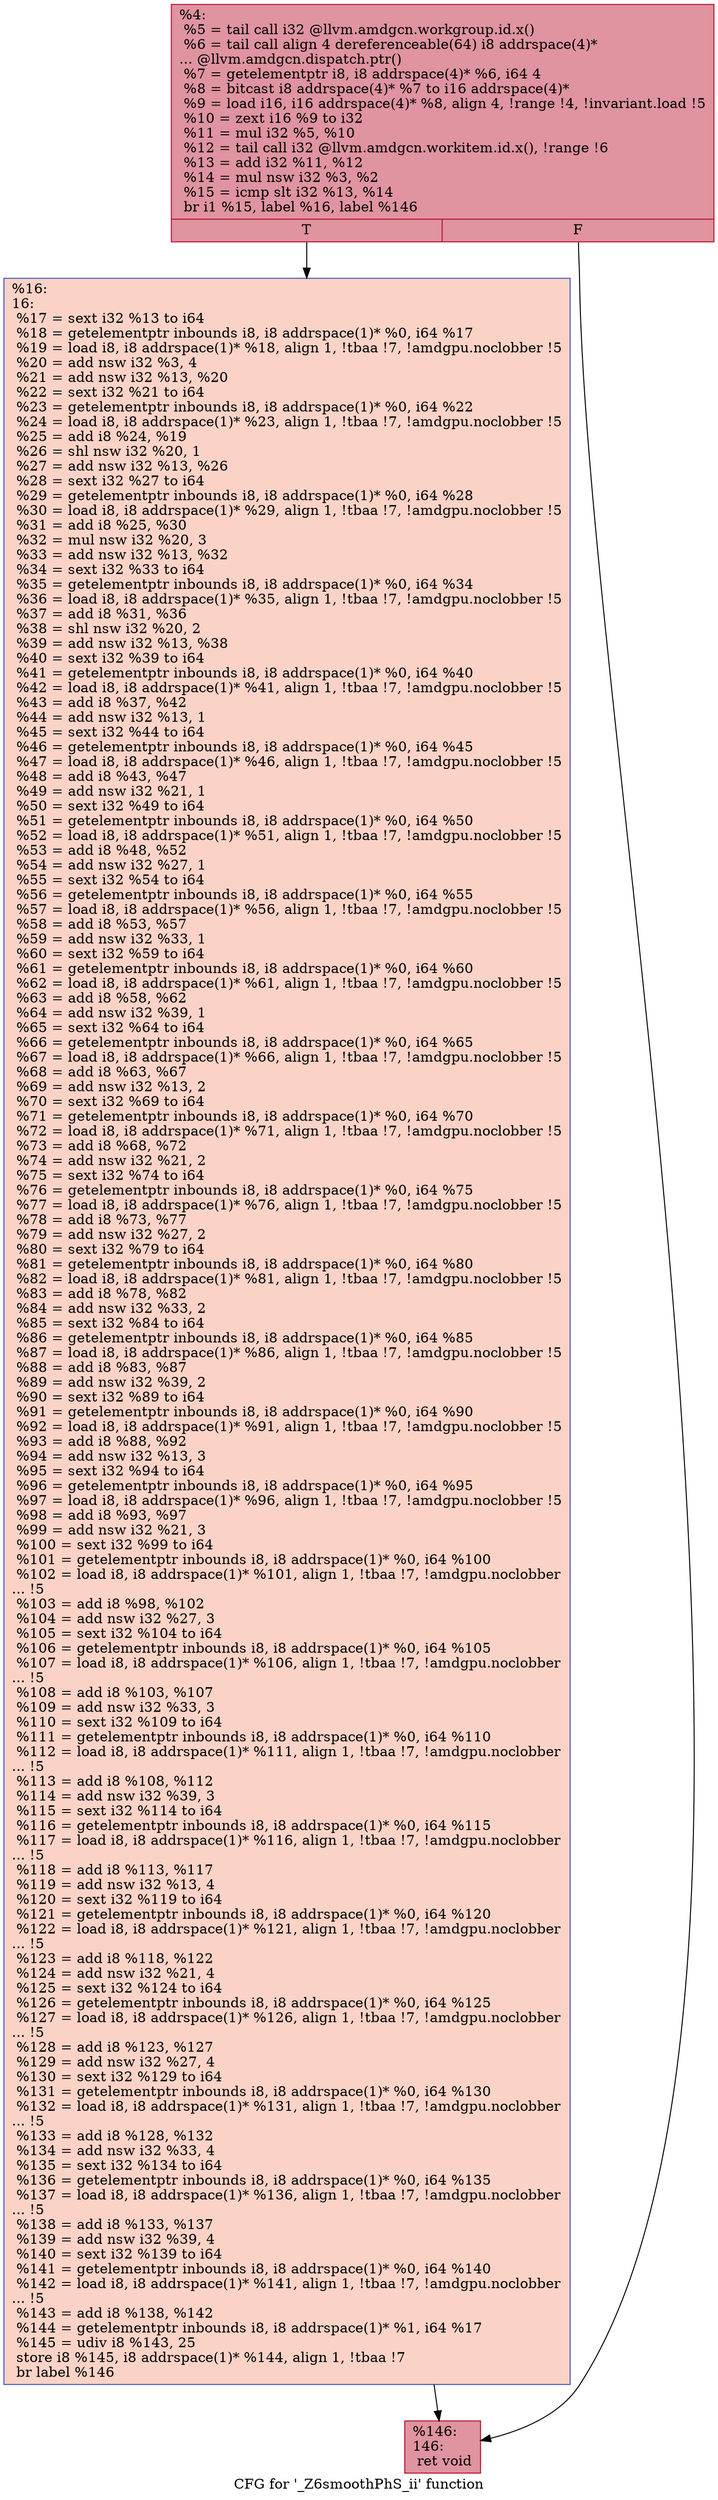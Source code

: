 digraph "CFG for '_Z6smoothPhS_ii' function" {
	label="CFG for '_Z6smoothPhS_ii' function";

	Node0x4d2a560 [shape=record,color="#b70d28ff", style=filled, fillcolor="#b70d2870",label="{%4:\l  %5 = tail call i32 @llvm.amdgcn.workgroup.id.x()\l  %6 = tail call align 4 dereferenceable(64) i8 addrspace(4)*\l... @llvm.amdgcn.dispatch.ptr()\l  %7 = getelementptr i8, i8 addrspace(4)* %6, i64 4\l  %8 = bitcast i8 addrspace(4)* %7 to i16 addrspace(4)*\l  %9 = load i16, i16 addrspace(4)* %8, align 4, !range !4, !invariant.load !5\l  %10 = zext i16 %9 to i32\l  %11 = mul i32 %5, %10\l  %12 = tail call i32 @llvm.amdgcn.workitem.id.x(), !range !6\l  %13 = add i32 %11, %12\l  %14 = mul nsw i32 %3, %2\l  %15 = icmp slt i32 %13, %14\l  br i1 %15, label %16, label %146\l|{<s0>T|<s1>F}}"];
	Node0x4d2a560:s0 -> Node0x4d2c510;
	Node0x4d2a560:s1 -> Node0x4d2c5a0;
	Node0x4d2c510 [shape=record,color="#3d50c3ff", style=filled, fillcolor="#f59c7d70",label="{%16:\l16:                                               \l  %17 = sext i32 %13 to i64\l  %18 = getelementptr inbounds i8, i8 addrspace(1)* %0, i64 %17\l  %19 = load i8, i8 addrspace(1)* %18, align 1, !tbaa !7, !amdgpu.noclobber !5\l  %20 = add nsw i32 %3, 4\l  %21 = add nsw i32 %13, %20\l  %22 = sext i32 %21 to i64\l  %23 = getelementptr inbounds i8, i8 addrspace(1)* %0, i64 %22\l  %24 = load i8, i8 addrspace(1)* %23, align 1, !tbaa !7, !amdgpu.noclobber !5\l  %25 = add i8 %24, %19\l  %26 = shl nsw i32 %20, 1\l  %27 = add nsw i32 %13, %26\l  %28 = sext i32 %27 to i64\l  %29 = getelementptr inbounds i8, i8 addrspace(1)* %0, i64 %28\l  %30 = load i8, i8 addrspace(1)* %29, align 1, !tbaa !7, !amdgpu.noclobber !5\l  %31 = add i8 %25, %30\l  %32 = mul nsw i32 %20, 3\l  %33 = add nsw i32 %13, %32\l  %34 = sext i32 %33 to i64\l  %35 = getelementptr inbounds i8, i8 addrspace(1)* %0, i64 %34\l  %36 = load i8, i8 addrspace(1)* %35, align 1, !tbaa !7, !amdgpu.noclobber !5\l  %37 = add i8 %31, %36\l  %38 = shl nsw i32 %20, 2\l  %39 = add nsw i32 %13, %38\l  %40 = sext i32 %39 to i64\l  %41 = getelementptr inbounds i8, i8 addrspace(1)* %0, i64 %40\l  %42 = load i8, i8 addrspace(1)* %41, align 1, !tbaa !7, !amdgpu.noclobber !5\l  %43 = add i8 %37, %42\l  %44 = add nsw i32 %13, 1\l  %45 = sext i32 %44 to i64\l  %46 = getelementptr inbounds i8, i8 addrspace(1)* %0, i64 %45\l  %47 = load i8, i8 addrspace(1)* %46, align 1, !tbaa !7, !amdgpu.noclobber !5\l  %48 = add i8 %43, %47\l  %49 = add nsw i32 %21, 1\l  %50 = sext i32 %49 to i64\l  %51 = getelementptr inbounds i8, i8 addrspace(1)* %0, i64 %50\l  %52 = load i8, i8 addrspace(1)* %51, align 1, !tbaa !7, !amdgpu.noclobber !5\l  %53 = add i8 %48, %52\l  %54 = add nsw i32 %27, 1\l  %55 = sext i32 %54 to i64\l  %56 = getelementptr inbounds i8, i8 addrspace(1)* %0, i64 %55\l  %57 = load i8, i8 addrspace(1)* %56, align 1, !tbaa !7, !amdgpu.noclobber !5\l  %58 = add i8 %53, %57\l  %59 = add nsw i32 %33, 1\l  %60 = sext i32 %59 to i64\l  %61 = getelementptr inbounds i8, i8 addrspace(1)* %0, i64 %60\l  %62 = load i8, i8 addrspace(1)* %61, align 1, !tbaa !7, !amdgpu.noclobber !5\l  %63 = add i8 %58, %62\l  %64 = add nsw i32 %39, 1\l  %65 = sext i32 %64 to i64\l  %66 = getelementptr inbounds i8, i8 addrspace(1)* %0, i64 %65\l  %67 = load i8, i8 addrspace(1)* %66, align 1, !tbaa !7, !amdgpu.noclobber !5\l  %68 = add i8 %63, %67\l  %69 = add nsw i32 %13, 2\l  %70 = sext i32 %69 to i64\l  %71 = getelementptr inbounds i8, i8 addrspace(1)* %0, i64 %70\l  %72 = load i8, i8 addrspace(1)* %71, align 1, !tbaa !7, !amdgpu.noclobber !5\l  %73 = add i8 %68, %72\l  %74 = add nsw i32 %21, 2\l  %75 = sext i32 %74 to i64\l  %76 = getelementptr inbounds i8, i8 addrspace(1)* %0, i64 %75\l  %77 = load i8, i8 addrspace(1)* %76, align 1, !tbaa !7, !amdgpu.noclobber !5\l  %78 = add i8 %73, %77\l  %79 = add nsw i32 %27, 2\l  %80 = sext i32 %79 to i64\l  %81 = getelementptr inbounds i8, i8 addrspace(1)* %0, i64 %80\l  %82 = load i8, i8 addrspace(1)* %81, align 1, !tbaa !7, !amdgpu.noclobber !5\l  %83 = add i8 %78, %82\l  %84 = add nsw i32 %33, 2\l  %85 = sext i32 %84 to i64\l  %86 = getelementptr inbounds i8, i8 addrspace(1)* %0, i64 %85\l  %87 = load i8, i8 addrspace(1)* %86, align 1, !tbaa !7, !amdgpu.noclobber !5\l  %88 = add i8 %83, %87\l  %89 = add nsw i32 %39, 2\l  %90 = sext i32 %89 to i64\l  %91 = getelementptr inbounds i8, i8 addrspace(1)* %0, i64 %90\l  %92 = load i8, i8 addrspace(1)* %91, align 1, !tbaa !7, !amdgpu.noclobber !5\l  %93 = add i8 %88, %92\l  %94 = add nsw i32 %13, 3\l  %95 = sext i32 %94 to i64\l  %96 = getelementptr inbounds i8, i8 addrspace(1)* %0, i64 %95\l  %97 = load i8, i8 addrspace(1)* %96, align 1, !tbaa !7, !amdgpu.noclobber !5\l  %98 = add i8 %93, %97\l  %99 = add nsw i32 %21, 3\l  %100 = sext i32 %99 to i64\l  %101 = getelementptr inbounds i8, i8 addrspace(1)* %0, i64 %100\l  %102 = load i8, i8 addrspace(1)* %101, align 1, !tbaa !7, !amdgpu.noclobber\l... !5\l  %103 = add i8 %98, %102\l  %104 = add nsw i32 %27, 3\l  %105 = sext i32 %104 to i64\l  %106 = getelementptr inbounds i8, i8 addrspace(1)* %0, i64 %105\l  %107 = load i8, i8 addrspace(1)* %106, align 1, !tbaa !7, !amdgpu.noclobber\l... !5\l  %108 = add i8 %103, %107\l  %109 = add nsw i32 %33, 3\l  %110 = sext i32 %109 to i64\l  %111 = getelementptr inbounds i8, i8 addrspace(1)* %0, i64 %110\l  %112 = load i8, i8 addrspace(1)* %111, align 1, !tbaa !7, !amdgpu.noclobber\l... !5\l  %113 = add i8 %108, %112\l  %114 = add nsw i32 %39, 3\l  %115 = sext i32 %114 to i64\l  %116 = getelementptr inbounds i8, i8 addrspace(1)* %0, i64 %115\l  %117 = load i8, i8 addrspace(1)* %116, align 1, !tbaa !7, !amdgpu.noclobber\l... !5\l  %118 = add i8 %113, %117\l  %119 = add nsw i32 %13, 4\l  %120 = sext i32 %119 to i64\l  %121 = getelementptr inbounds i8, i8 addrspace(1)* %0, i64 %120\l  %122 = load i8, i8 addrspace(1)* %121, align 1, !tbaa !7, !amdgpu.noclobber\l... !5\l  %123 = add i8 %118, %122\l  %124 = add nsw i32 %21, 4\l  %125 = sext i32 %124 to i64\l  %126 = getelementptr inbounds i8, i8 addrspace(1)* %0, i64 %125\l  %127 = load i8, i8 addrspace(1)* %126, align 1, !tbaa !7, !amdgpu.noclobber\l... !5\l  %128 = add i8 %123, %127\l  %129 = add nsw i32 %27, 4\l  %130 = sext i32 %129 to i64\l  %131 = getelementptr inbounds i8, i8 addrspace(1)* %0, i64 %130\l  %132 = load i8, i8 addrspace(1)* %131, align 1, !tbaa !7, !amdgpu.noclobber\l... !5\l  %133 = add i8 %128, %132\l  %134 = add nsw i32 %33, 4\l  %135 = sext i32 %134 to i64\l  %136 = getelementptr inbounds i8, i8 addrspace(1)* %0, i64 %135\l  %137 = load i8, i8 addrspace(1)* %136, align 1, !tbaa !7, !amdgpu.noclobber\l... !5\l  %138 = add i8 %133, %137\l  %139 = add nsw i32 %39, 4\l  %140 = sext i32 %139 to i64\l  %141 = getelementptr inbounds i8, i8 addrspace(1)* %0, i64 %140\l  %142 = load i8, i8 addrspace(1)* %141, align 1, !tbaa !7, !amdgpu.noclobber\l... !5\l  %143 = add i8 %138, %142\l  %144 = getelementptr inbounds i8, i8 addrspace(1)* %1, i64 %17\l  %145 = udiv i8 %143, 25\l  store i8 %145, i8 addrspace(1)* %144, align 1, !tbaa !7\l  br label %146\l}"];
	Node0x4d2c510 -> Node0x4d2c5a0;
	Node0x4d2c5a0 [shape=record,color="#b70d28ff", style=filled, fillcolor="#b70d2870",label="{%146:\l146:                                              \l  ret void\l}"];
}
